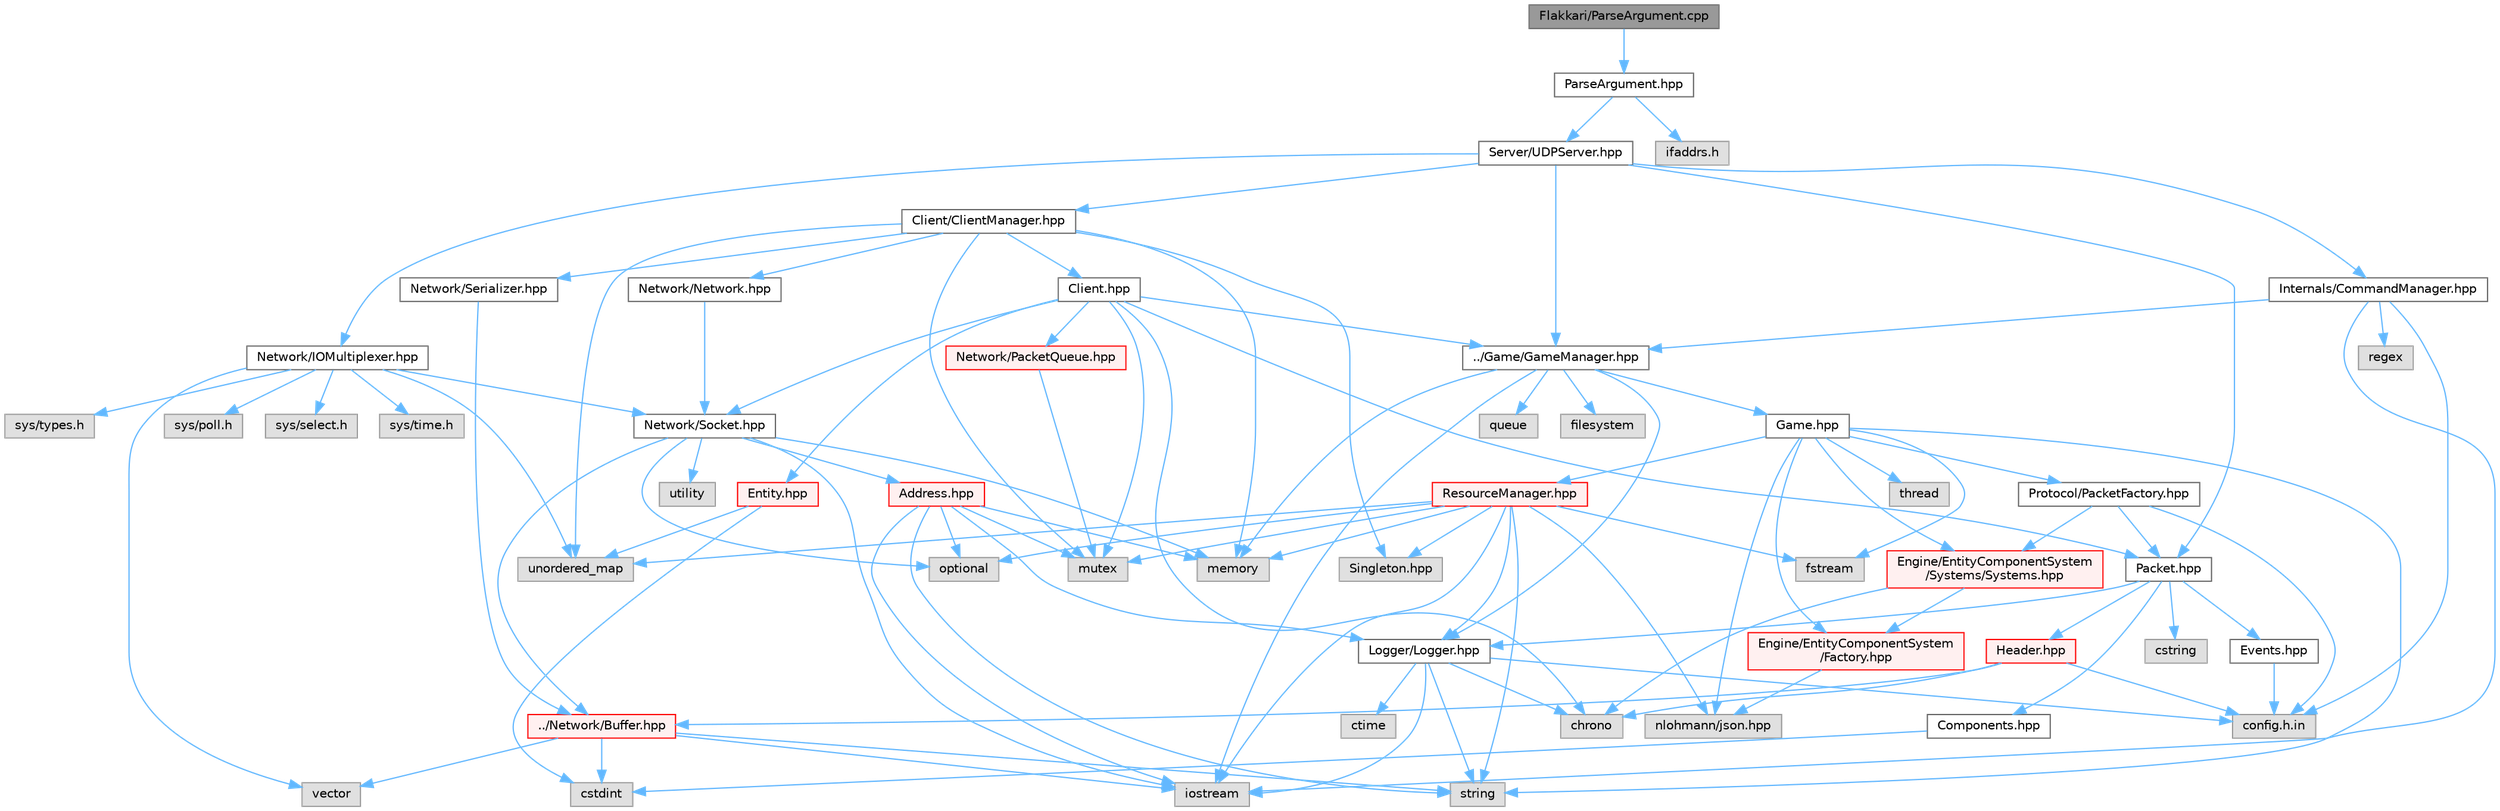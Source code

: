 digraph "Flakkari/ParseArgument.cpp"
{
 // LATEX_PDF_SIZE
  bgcolor="transparent";
  edge [fontname=Helvetica,fontsize=10,labelfontname=Helvetica,labelfontsize=10];
  node [fontname=Helvetica,fontsize=10,shape=box,height=0.2,width=0.4];
  Node1 [id="Node000001",label="Flakkari/ParseArgument.cpp",height=0.2,width=0.4,color="gray40", fillcolor="grey60", style="filled", fontcolor="black",tooltip=" "];
  Node1 -> Node2 [id="edge1_Node000001_Node000002",color="steelblue1",style="solid",tooltip=" "];
  Node2 [id="Node000002",label="ParseArgument.hpp",height=0.2,width=0.4,color="grey40", fillcolor="white", style="filled",URL="$d7/d94/ParseArgument_8hpp.html",tooltip=" "];
  Node2 -> Node3 [id="edge2_Node000002_Node000003",color="steelblue1",style="solid",tooltip=" "];
  Node3 [id="Node000003",label="Server/UDPServer.hpp",height=0.2,width=0.4,color="grey40", fillcolor="white", style="filled",URL="$d6/de9/UDPServer_8hpp.html",tooltip=" "];
  Node3 -> Node4 [id="edge3_Node000003_Node000004",color="steelblue1",style="solid",tooltip=" "];
  Node4 [id="Node000004",label="Client/ClientManager.hpp",height=0.2,width=0.4,color="grey40", fillcolor="white", style="filled",URL="$d8/dff/ClientManager_8hpp.html",tooltip=" "];
  Node4 -> Node5 [id="edge4_Node000004_Node000005",color="steelblue1",style="solid",tooltip=" "];
  Node5 [id="Node000005",label="Client.hpp",height=0.2,width=0.4,color="grey40", fillcolor="white", style="filled",URL="$d3/d8e/Client_8hpp.html",tooltip=" "];
  Node5 -> Node6 [id="edge5_Node000005_Node000006",color="steelblue1",style="solid",tooltip=" "];
  Node6 [id="Node000006",label="chrono",height=0.2,width=0.4,color="grey60", fillcolor="#E0E0E0", style="filled",tooltip=" "];
  Node5 -> Node7 [id="edge6_Node000005_Node000007",color="steelblue1",style="solid",tooltip=" "];
  Node7 [id="Node000007",label="mutex",height=0.2,width=0.4,color="grey60", fillcolor="#E0E0E0", style="filled",tooltip=" "];
  Node5 -> Node8 [id="edge7_Node000005_Node000008",color="steelblue1",style="solid",tooltip=" "];
  Node8 [id="Node000008",label="../Game/GameManager.hpp",height=0.2,width=0.4,color="grey40", fillcolor="white", style="filled",URL="$d6/d27/GameManager_8hpp.html",tooltip=" "];
  Node8 -> Node9 [id="edge8_Node000008_Node000009",color="steelblue1",style="solid",tooltip=" "];
  Node9 [id="Node000009",label="filesystem",height=0.2,width=0.4,color="grey60", fillcolor="#E0E0E0", style="filled",tooltip=" "];
  Node8 -> Node10 [id="edge9_Node000008_Node000010",color="steelblue1",style="solid",tooltip=" "];
  Node10 [id="Node000010",label="iostream",height=0.2,width=0.4,color="grey60", fillcolor="#E0E0E0", style="filled",tooltip=" "];
  Node8 -> Node11 [id="edge10_Node000008_Node000011",color="steelblue1",style="solid",tooltip=" "];
  Node11 [id="Node000011",label="memory",height=0.2,width=0.4,color="grey60", fillcolor="#E0E0E0", style="filled",tooltip=" "];
  Node8 -> Node12 [id="edge11_Node000008_Node000012",color="steelblue1",style="solid",tooltip=" "];
  Node12 [id="Node000012",label="queue",height=0.2,width=0.4,color="grey60", fillcolor="#E0E0E0", style="filled",tooltip=" "];
  Node8 -> Node13 [id="edge12_Node000008_Node000013",color="steelblue1",style="solid",tooltip=" "];
  Node13 [id="Node000013",label="Game.hpp",height=0.2,width=0.4,color="grey40", fillcolor="white", style="filled",URL="$d5/d4b/Game_8hpp.html",tooltip=" "];
  Node13 -> Node14 [id="edge13_Node000013_Node000014",color="steelblue1",style="solid",tooltip=" "];
  Node14 [id="Node000014",label="fstream",height=0.2,width=0.4,color="grey60", fillcolor="#E0E0E0", style="filled",tooltip=" "];
  Node13 -> Node15 [id="edge14_Node000013_Node000015",color="steelblue1",style="solid",tooltip=" "];
  Node15 [id="Node000015",label="nlohmann/json.hpp",height=0.2,width=0.4,color="grey60", fillcolor="#E0E0E0", style="filled",tooltip=" "];
  Node13 -> Node16 [id="edge15_Node000013_Node000016",color="steelblue1",style="solid",tooltip=" "];
  Node16 [id="Node000016",label="string",height=0.2,width=0.4,color="grey60", fillcolor="#E0E0E0", style="filled",tooltip=" "];
  Node13 -> Node17 [id="edge16_Node000013_Node000017",color="steelblue1",style="solid",tooltip=" "];
  Node17 [id="Node000017",label="thread",height=0.2,width=0.4,color="grey60", fillcolor="#E0E0E0", style="filled",tooltip=" "];
  Node13 -> Node18 [id="edge17_Node000013_Node000018",color="steelblue1",style="solid",tooltip=" "];
  Node18 [id="Node000018",label="Engine/EntityComponentSystem\l/Factory.hpp",height=0.2,width=0.4,color="red", fillcolor="#FFF0F0", style="filled",URL="$d5/d03/Factory_8hpp.html",tooltip=" "];
  Node18 -> Node15 [id="edge18_Node000018_Node000015",color="steelblue1",style="solid",tooltip=" "];
  Node13 -> Node65 [id="edge19_Node000013_Node000065",color="steelblue1",style="solid",tooltip=" "];
  Node65 [id="Node000065",label="Engine/EntityComponentSystem\l/Systems/Systems.hpp",height=0.2,width=0.4,color="red", fillcolor="#FFF0F0", style="filled",URL="$d8/d3d/Systems_8hpp.html",tooltip=" "];
  Node65 -> Node18 [id="edge20_Node000065_Node000018",color="steelblue1",style="solid",tooltip=" "];
  Node65 -> Node6 [id="edge21_Node000065_Node000006",color="steelblue1",style="solid",tooltip=" "];
  Node13 -> Node67 [id="edge22_Node000013_Node000067",color="steelblue1",style="solid",tooltip=" "];
  Node67 [id="Node000067",label="Protocol/PacketFactory.hpp",height=0.2,width=0.4,color="grey40", fillcolor="white", style="filled",URL="$d7/d61/PacketFactory_8hpp.html",tooltip=" "];
  Node67 -> Node38 [id="edge23_Node000067_Node000038",color="steelblue1",style="solid",tooltip=" "];
  Node38 [id="Node000038",label="config.h.in",height=0.2,width=0.4,color="grey60", fillcolor="#E0E0E0", style="filled",tooltip=" "];
  Node67 -> Node65 [id="edge24_Node000067_Node000065",color="steelblue1",style="solid",tooltip=" "];
  Node67 -> Node68 [id="edge25_Node000067_Node000068",color="steelblue1",style="solid",tooltip=" "];
  Node68 [id="Node000068",label="Packet.hpp",height=0.2,width=0.4,color="grey40", fillcolor="white", style="filled",URL="$db/d1b/Packet_8hpp.html",tooltip=" "];
  Node68 -> Node69 [id="edge26_Node000068_Node000069",color="steelblue1",style="solid",tooltip=" "];
  Node69 [id="Node000069",label="Components.hpp",height=0.2,width=0.4,color="grey40", fillcolor="white", style="filled",URL="$d1/d3b/Components_8hpp.html",tooltip=" "];
  Node69 -> Node22 [id="edge27_Node000069_Node000022",color="steelblue1",style="solid",tooltip=" "];
  Node22 [id="Node000022",label="cstdint",height=0.2,width=0.4,color="grey60", fillcolor="#E0E0E0", style="filled",tooltip=" "];
  Node68 -> Node70 [id="edge28_Node000068_Node000070",color="steelblue1",style="solid",tooltip=" "];
  Node70 [id="Node000070",label="Events.hpp",height=0.2,width=0.4,color="grey40", fillcolor="white", style="filled",URL="$d0/d4e/Events_8hpp.html",tooltip=" "];
  Node70 -> Node38 [id="edge29_Node000070_Node000038",color="steelblue1",style="solid",tooltip=" "];
  Node68 -> Node71 [id="edge30_Node000068_Node000071",color="steelblue1",style="solid",tooltip=" "];
  Node71 [id="Node000071",label="Header.hpp",height=0.2,width=0.4,color="red", fillcolor="#FFF0F0", style="filled",URL="$d4/d64/Header_8hpp.html",tooltip=" "];
  Node71 -> Node38 [id="edge31_Node000071_Node000038",color="steelblue1",style="solid",tooltip=" "];
  Node71 -> Node72 [id="edge32_Node000071_Node000072",color="steelblue1",style="solid",tooltip=" "];
  Node72 [id="Node000072",label="../Network/Buffer.hpp",height=0.2,width=0.4,color="red", fillcolor="#FFF0F0", style="filled",URL="$d8/d36/Buffer_8hpp.html",tooltip=" "];
  Node72 -> Node22 [id="edge33_Node000072_Node000022",color="steelblue1",style="solid",tooltip=" "];
  Node72 -> Node10 [id="edge34_Node000072_Node000010",color="steelblue1",style="solid",tooltip=" "];
  Node72 -> Node16 [id="edge35_Node000072_Node000016",color="steelblue1",style="solid",tooltip=" "];
  Node72 -> Node28 [id="edge36_Node000072_Node000028",color="steelblue1",style="solid",tooltip=" "];
  Node28 [id="Node000028",label="vector",height=0.2,width=0.4,color="grey60", fillcolor="#E0E0E0", style="filled",tooltip=" "];
  Node71 -> Node6 [id="edge37_Node000071_Node000006",color="steelblue1",style="solid",tooltip=" "];
  Node68 -> Node74 [id="edge38_Node000068_Node000074",color="steelblue1",style="solid",tooltip=" "];
  Node74 [id="Node000074",label="Logger/Logger.hpp",height=0.2,width=0.4,color="grey40", fillcolor="white", style="filled",URL="$d9/d11/Logger_8hpp.html",tooltip=" "];
  Node74 -> Node38 [id="edge39_Node000074_Node000038",color="steelblue1",style="solid",tooltip=" "];
  Node74 -> Node6 [id="edge40_Node000074_Node000006",color="steelblue1",style="solid",tooltip=" "];
  Node74 -> Node75 [id="edge41_Node000074_Node000075",color="steelblue1",style="solid",tooltip=" "];
  Node75 [id="Node000075",label="ctime",height=0.2,width=0.4,color="grey60", fillcolor="#E0E0E0", style="filled",tooltip=" "];
  Node74 -> Node10 [id="edge42_Node000074_Node000010",color="steelblue1",style="solid",tooltip=" "];
  Node74 -> Node16 [id="edge43_Node000074_Node000016",color="steelblue1",style="solid",tooltip=" "];
  Node68 -> Node56 [id="edge44_Node000068_Node000056",color="steelblue1",style="solid",tooltip=" "];
  Node56 [id="Node000056",label="cstring",height=0.2,width=0.4,color="grey60", fillcolor="#E0E0E0", style="filled",tooltip=" "];
  Node13 -> Node76 [id="edge45_Node000013_Node000076",color="steelblue1",style="solid",tooltip=" "];
  Node76 [id="Node000076",label="ResourceManager.hpp",height=0.2,width=0.4,color="red", fillcolor="#FFF0F0", style="filled",URL="$db/d16/ResourceManager_8hpp.html",tooltip=" "];
  Node76 -> Node77 [id="edge46_Node000076_Node000077",color="steelblue1",style="solid",tooltip=" "];
  Node77 [id="Node000077",label="Singleton.hpp",height=0.2,width=0.4,color="grey60", fillcolor="#E0E0E0", style="filled",tooltip=" "];
  Node76 -> Node14 [id="edge47_Node000076_Node000014",color="steelblue1",style="solid",tooltip=" "];
  Node76 -> Node10 [id="edge48_Node000076_Node000010",color="steelblue1",style="solid",tooltip=" "];
  Node76 -> Node11 [id="edge49_Node000076_Node000011",color="steelblue1",style="solid",tooltip=" "];
  Node76 -> Node7 [id="edge50_Node000076_Node000007",color="steelblue1",style="solid",tooltip=" "];
  Node76 -> Node15 [id="edge51_Node000076_Node000015",color="steelblue1",style="solid",tooltip=" "];
  Node76 -> Node26 [id="edge52_Node000076_Node000026",color="steelblue1",style="solid",tooltip=" "];
  Node26 [id="Node000026",label="optional",height=0.2,width=0.4,color="grey60", fillcolor="#E0E0E0", style="filled",tooltip=" "];
  Node76 -> Node16 [id="edge53_Node000076_Node000016",color="steelblue1",style="solid",tooltip=" "];
  Node76 -> Node23 [id="edge54_Node000076_Node000023",color="steelblue1",style="solid",tooltip=" "];
  Node23 [id="Node000023",label="unordered_map",height=0.2,width=0.4,color="grey60", fillcolor="#E0E0E0", style="filled",tooltip=" "];
  Node76 -> Node74 [id="edge55_Node000076_Node000074",color="steelblue1",style="solid",tooltip=" "];
  Node8 -> Node74 [id="edge56_Node000008_Node000074",color="steelblue1",style="solid",tooltip=" "];
  Node5 -> Node20 [id="edge57_Node000005_Node000020",color="steelblue1",style="solid",tooltip=" "];
  Node20 [id="Node000020",label="Entity.hpp",height=0.2,width=0.4,color="red", fillcolor="#FFF0F0", style="filled",URL="$de/da6/Entity_8hpp.html",tooltip=" "];
  Node20 -> Node22 [id="edge58_Node000020_Node000022",color="steelblue1",style="solid",tooltip=" "];
  Node20 -> Node23 [id="edge59_Node000020_Node000023",color="steelblue1",style="solid",tooltip=" "];
  Node5 -> Node79 [id="edge60_Node000005_Node000079",color="steelblue1",style="solid",tooltip=" "];
  Node79 [id="Node000079",label="Network/PacketQueue.hpp",height=0.2,width=0.4,color="red", fillcolor="#FFF0F0", style="filled",URL="$d3/dd3/PacketQueue_8hpp.html",tooltip=" "];
  Node79 -> Node7 [id="edge61_Node000079_Node000007",color="steelblue1",style="solid",tooltip=" "];
  Node5 -> Node81 [id="edge62_Node000005_Node000081",color="steelblue1",style="solid",tooltip=" "];
  Node81 [id="Node000081",label="Network/Socket.hpp",height=0.2,width=0.4,color="grey40", fillcolor="white", style="filled",URL="$dd/df5/Socket_8hpp.html",tooltip=" "];
  Node81 -> Node82 [id="edge63_Node000081_Node000082",color="steelblue1",style="solid",tooltip=" "];
  Node82 [id="Node000082",label="Address.hpp",height=0.2,width=0.4,color="red", fillcolor="#FFF0F0", style="filled",URL="$d4/d47/Address_8hpp.html",tooltip=" "];
  Node82 -> Node10 [id="edge64_Node000082_Node000010",color="steelblue1",style="solid",tooltip=" "];
  Node82 -> Node11 [id="edge65_Node000082_Node000011",color="steelblue1",style="solid",tooltip=" "];
  Node82 -> Node7 [id="edge66_Node000082_Node000007",color="steelblue1",style="solid",tooltip=" "];
  Node82 -> Node26 [id="edge67_Node000082_Node000026",color="steelblue1",style="solid",tooltip=" "];
  Node82 -> Node16 [id="edge68_Node000082_Node000016",color="steelblue1",style="solid",tooltip=" "];
  Node82 -> Node74 [id="edge69_Node000082_Node000074",color="steelblue1",style="solid",tooltip=" "];
  Node81 -> Node72 [id="edge70_Node000081_Node000072",color="steelblue1",style="solid",tooltip=" "];
  Node81 -> Node10 [id="edge71_Node000081_Node000010",color="steelblue1",style="solid",tooltip=" "];
  Node81 -> Node11 [id="edge72_Node000081_Node000011",color="steelblue1",style="solid",tooltip=" "];
  Node81 -> Node26 [id="edge73_Node000081_Node000026",color="steelblue1",style="solid",tooltip=" "];
  Node81 -> Node85 [id="edge74_Node000081_Node000085",color="steelblue1",style="solid",tooltip=" "];
  Node85 [id="Node000085",label="utility",height=0.2,width=0.4,color="grey60", fillcolor="#E0E0E0", style="filled",tooltip=" "];
  Node5 -> Node68 [id="edge75_Node000005_Node000068",color="steelblue1",style="solid",tooltip=" "];
  Node4 -> Node86 [id="edge76_Node000004_Node000086",color="steelblue1",style="solid",tooltip=" "];
  Node86 [id="Node000086",label="Network/Network.hpp",height=0.2,width=0.4,color="grey40", fillcolor="white", style="filled",URL="$da/d02/Network_8hpp.html",tooltip=" "];
  Node86 -> Node81 [id="edge77_Node000086_Node000081",color="steelblue1",style="solid",tooltip=" "];
  Node4 -> Node87 [id="edge78_Node000004_Node000087",color="steelblue1",style="solid",tooltip=" "];
  Node87 [id="Node000087",label="Network/Serializer.hpp",height=0.2,width=0.4,color="grey40", fillcolor="white", style="filled",URL="$d5/dcc/Serializer_8hpp.html",tooltip=" "];
  Node87 -> Node72 [id="edge79_Node000087_Node000072",color="steelblue1",style="solid",tooltip=" "];
  Node4 -> Node77 [id="edge80_Node000004_Node000077",color="steelblue1",style="solid",tooltip=" "];
  Node4 -> Node11 [id="edge81_Node000004_Node000011",color="steelblue1",style="solid",tooltip=" "];
  Node4 -> Node7 [id="edge82_Node000004_Node000007",color="steelblue1",style="solid",tooltip=" "];
  Node4 -> Node23 [id="edge83_Node000004_Node000023",color="steelblue1",style="solid",tooltip=" "];
  Node3 -> Node8 [id="edge84_Node000003_Node000008",color="steelblue1",style="solid",tooltip=" "];
  Node3 -> Node88 [id="edge85_Node000003_Node000088",color="steelblue1",style="solid",tooltip=" "];
  Node88 [id="Node000088",label="Internals/CommandManager.hpp",height=0.2,width=0.4,color="grey40", fillcolor="white", style="filled",URL="$d9/dae/CommandManager_8hpp.html",tooltip=" "];
  Node88 -> Node10 [id="edge86_Node000088_Node000010",color="steelblue1",style="solid",tooltip=" "];
  Node88 -> Node89 [id="edge87_Node000088_Node000089",color="steelblue1",style="solid",tooltip=" "];
  Node89 [id="Node000089",label="regex",height=0.2,width=0.4,color="grey60", fillcolor="#E0E0E0", style="filled",tooltip=" "];
  Node88 -> Node8 [id="edge88_Node000088_Node000008",color="steelblue1",style="solid",tooltip=" "];
  Node88 -> Node38 [id="edge89_Node000088_Node000038",color="steelblue1",style="solid",tooltip=" "];
  Node3 -> Node90 [id="edge90_Node000003_Node000090",color="steelblue1",style="solid",tooltip=" "];
  Node90 [id="Node000090",label="Network/IOMultiplexer.hpp",height=0.2,width=0.4,color="grey40", fillcolor="white", style="filled",URL="$d5/d63/IOMultiplexer_8hpp.html",tooltip=" "];
  Node90 -> Node81 [id="edge91_Node000090_Node000081",color="steelblue1",style="solid",tooltip=" "];
  Node90 -> Node23 [id="edge92_Node000090_Node000023",color="steelblue1",style="solid",tooltip=" "];
  Node90 -> Node28 [id="edge93_Node000090_Node000028",color="steelblue1",style="solid",tooltip=" "];
  Node90 -> Node91 [id="edge94_Node000090_Node000091",color="steelblue1",style="solid",tooltip=" "];
  Node91 [id="Node000091",label="sys/select.h",height=0.2,width=0.4,color="grey60", fillcolor="#E0E0E0", style="filled",tooltip=" "];
  Node90 -> Node92 [id="edge95_Node000090_Node000092",color="steelblue1",style="solid",tooltip=" "];
  Node92 [id="Node000092",label="sys/time.h",height=0.2,width=0.4,color="grey60", fillcolor="#E0E0E0", style="filled",tooltip=" "];
  Node90 -> Node93 [id="edge96_Node000090_Node000093",color="steelblue1",style="solid",tooltip=" "];
  Node93 [id="Node000093",label="sys/types.h",height=0.2,width=0.4,color="grey60", fillcolor="#E0E0E0", style="filled",tooltip=" "];
  Node90 -> Node94 [id="edge97_Node000090_Node000094",color="steelblue1",style="solid",tooltip=" "];
  Node94 [id="Node000094",label="sys/poll.h",height=0.2,width=0.4,color="grey60", fillcolor="#E0E0E0", style="filled",tooltip=" "];
  Node3 -> Node68 [id="edge98_Node000003_Node000068",color="steelblue1",style="solid",tooltip=" "];
  Node2 -> Node95 [id="edge99_Node000002_Node000095",color="steelblue1",style="solid",tooltip=" "];
  Node95 [id="Node000095",label="ifaddrs.h",height=0.2,width=0.4,color="grey60", fillcolor="#E0E0E0", style="filled",tooltip=" "];
}
